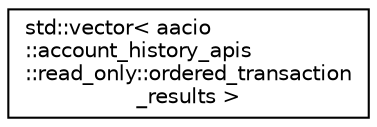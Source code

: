 digraph "Graphical Class Hierarchy"
{
  edge [fontname="Helvetica",fontsize="10",labelfontname="Helvetica",labelfontsize="10"];
  node [fontname="Helvetica",fontsize="10",shape=record];
  rankdir="LR";
  Node0 [label="std::vector\< aacio\l::account_history_apis\l::read_only::ordered_transaction\l_results \>",height=0.2,width=0.4,color="black", fillcolor="white", style="filled",URL="$classstd_1_1vector.html"];
}
